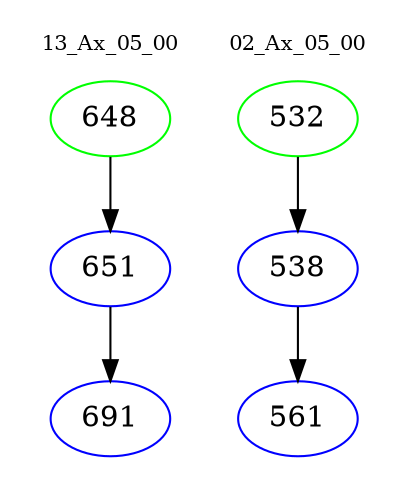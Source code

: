 digraph{
subgraph cluster_0 {
color = white
label = "13_Ax_05_00";
fontsize=10;
T0_648 [label="648", color="green"]
T0_648 -> T0_651 [color="black"]
T0_651 [label="651", color="blue"]
T0_651 -> T0_691 [color="black"]
T0_691 [label="691", color="blue"]
}
subgraph cluster_1 {
color = white
label = "02_Ax_05_00";
fontsize=10;
T1_532 [label="532", color="green"]
T1_532 -> T1_538 [color="black"]
T1_538 [label="538", color="blue"]
T1_538 -> T1_561 [color="black"]
T1_561 [label="561", color="blue"]
}
}
